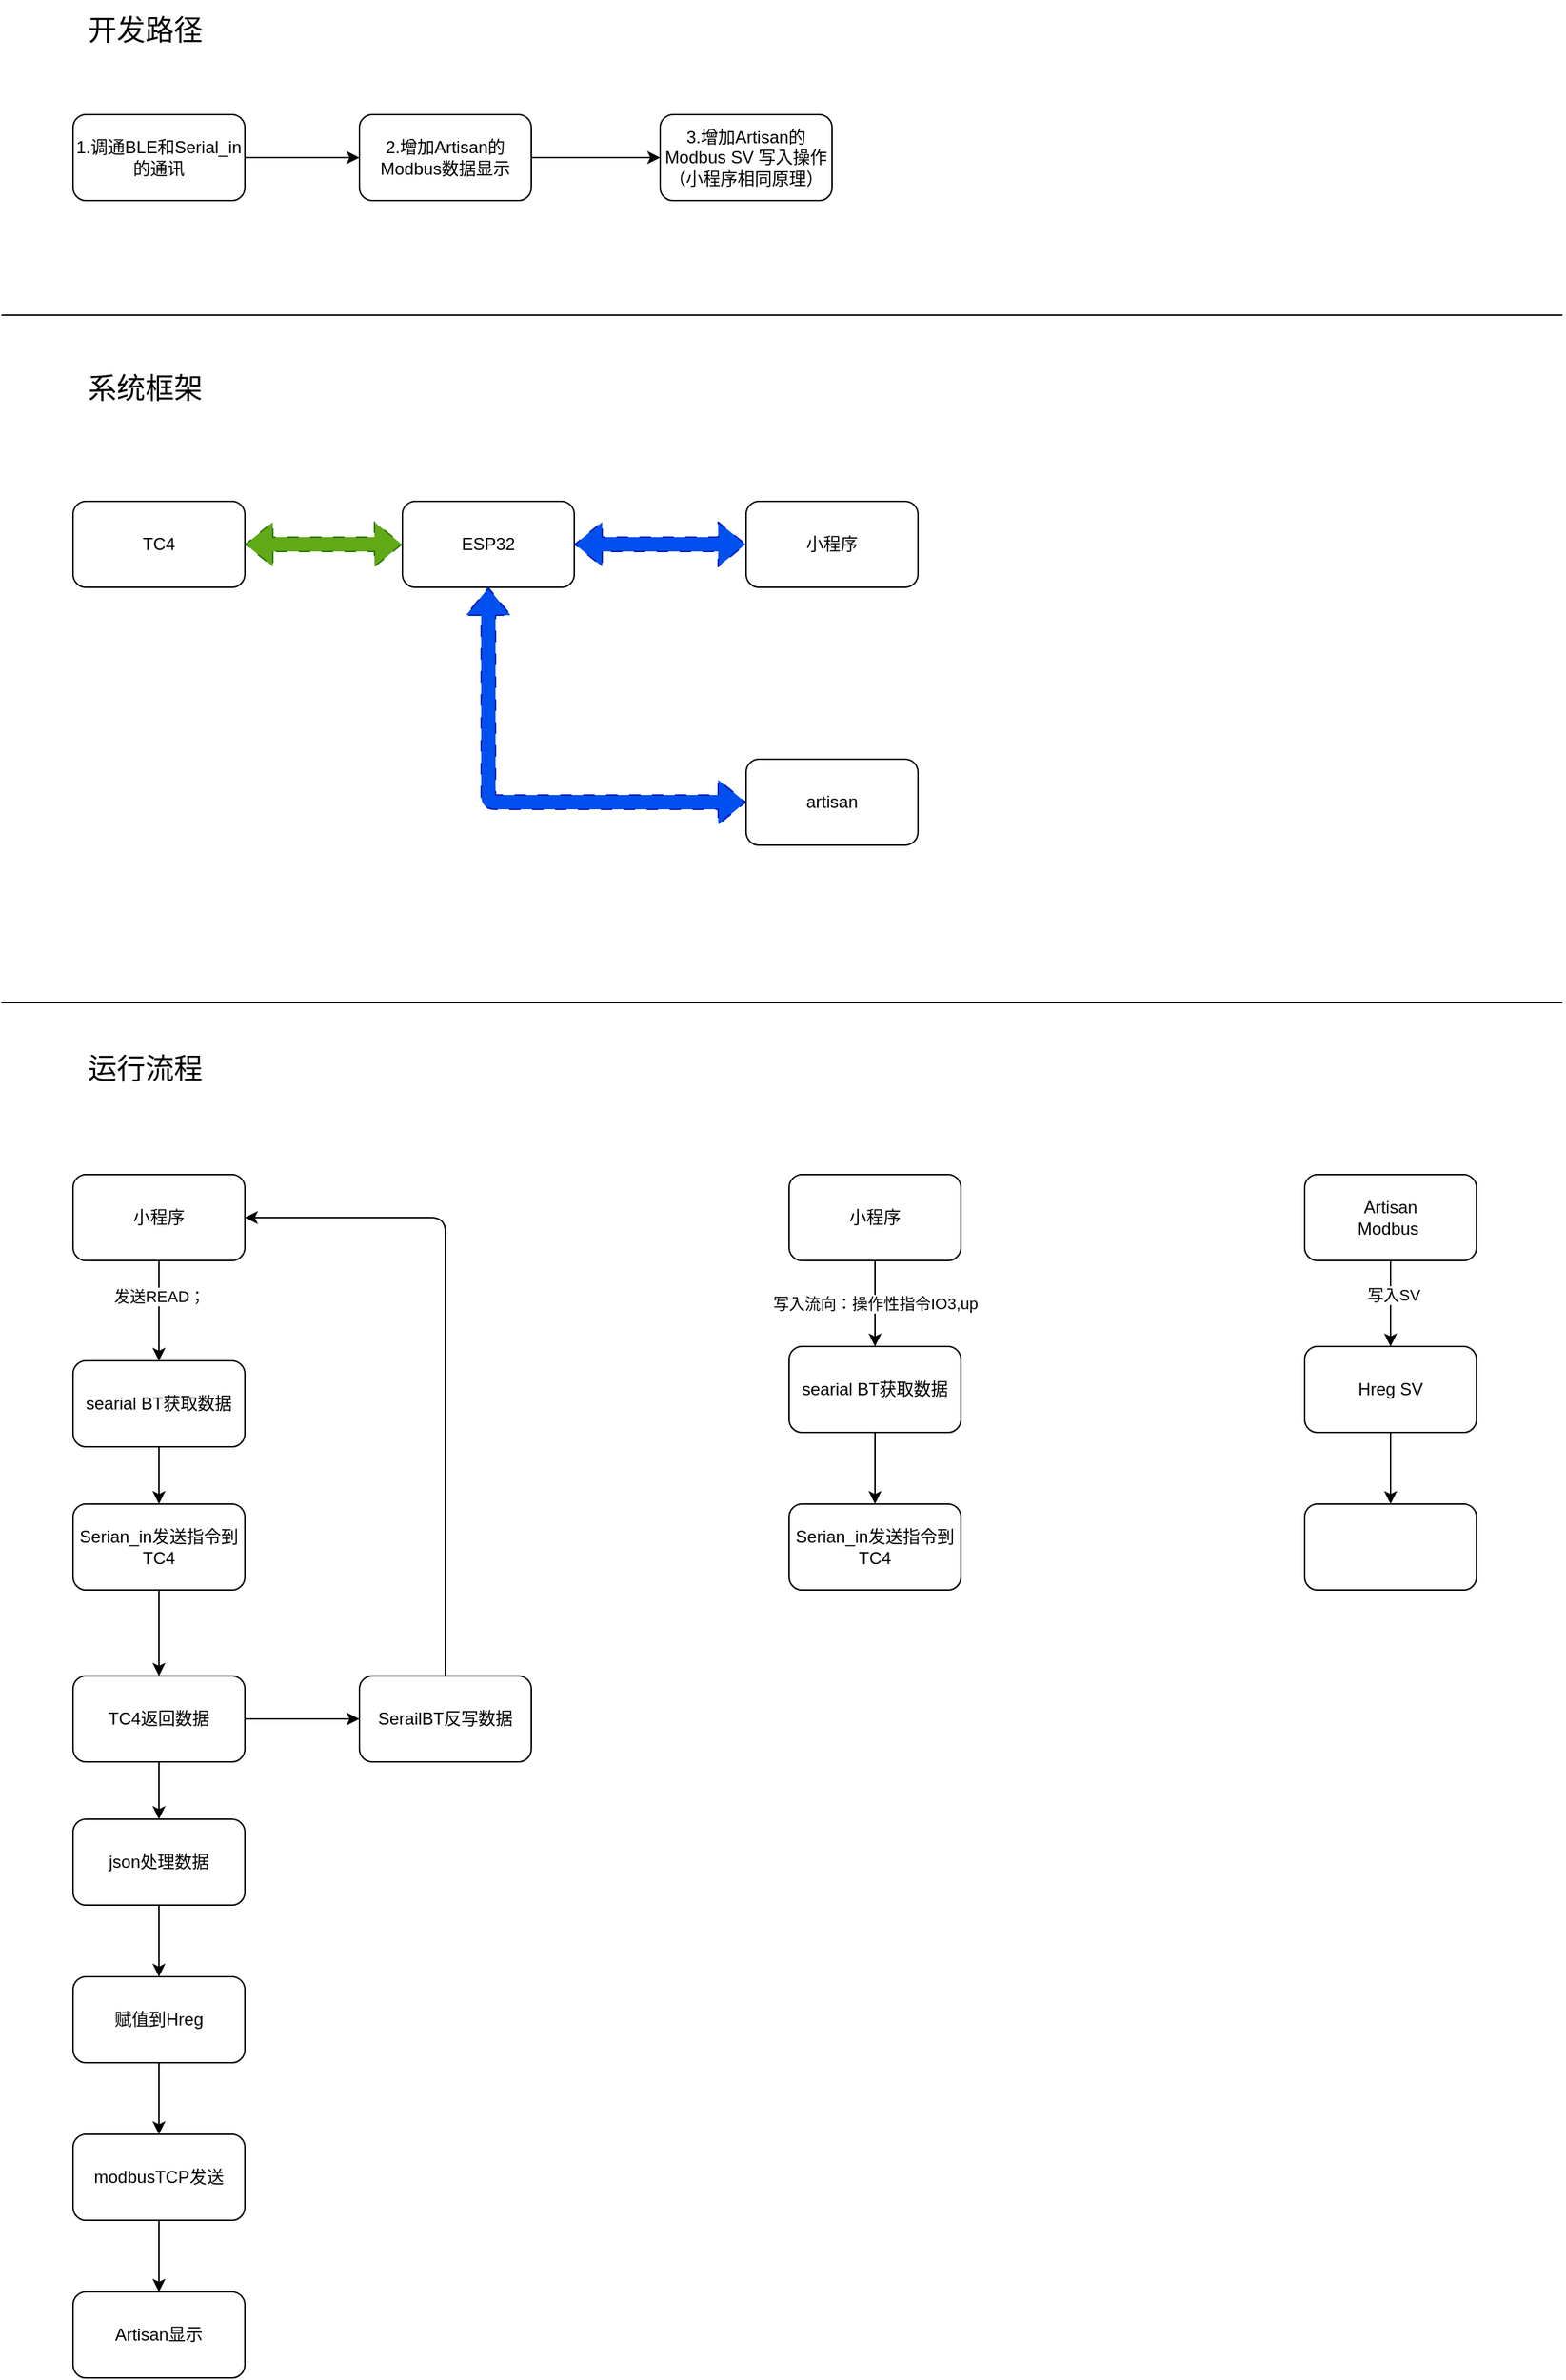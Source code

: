 <mxfile>
    <diagram id="djuoKwj-kMu_pSdnhJvP" name="第 1 页">
        <mxGraphModel dx="1290" dy="2246" grid="1" gridSize="10" guides="1" tooltips="1" connect="1" arrows="1" fold="1" page="1" pageScale="1" pageWidth="827" pageHeight="1169" math="0" shadow="0">
            <root>
                <mxCell id="0"/>
                <mxCell id="1" parent="0"/>
                <mxCell id="2" value="TC4" style="rounded=1;whiteSpace=wrap;html=1;" parent="1" vertex="1">
                    <mxGeometry x="160" y="170" width="120" height="60" as="geometry"/>
                </mxCell>
                <mxCell id="3" value="ESP32" style="whiteSpace=wrap;html=1;rounded=1;" parent="1" vertex="1">
                    <mxGeometry x="390" y="170" width="120" height="60" as="geometry"/>
                </mxCell>
                <mxCell id="4" value="小程序" style="rounded=1;whiteSpace=wrap;html=1;" parent="1" vertex="1">
                    <mxGeometry x="630" y="170" width="120" height="60" as="geometry"/>
                </mxCell>
                <mxCell id="6" value="" style="shape=flexArrow;endArrow=classic;startArrow=classic;html=1;dashed=1;dashPattern=8 8;exitX=1;exitY=0.5;exitDx=0;exitDy=0;fillColor=#60a917;strokeColor=#2D7600;" parent="1" source="2" edge="1">
                    <mxGeometry width="100" height="100" relative="1" as="geometry">
                        <mxPoint x="290" y="300" as="sourcePoint"/>
                        <mxPoint x="390" y="200" as="targetPoint"/>
                    </mxGeometry>
                </mxCell>
                <mxCell id="7" value="" style="shape=flexArrow;endArrow=classic;startArrow=classic;html=1;dashed=1;dashPattern=8 8;exitX=1;exitY=0.5;exitDx=0;exitDy=0;fillColor=#0050ef;strokeColor=#001DBC;" parent="1" source="3" edge="1">
                    <mxGeometry width="100" height="100" relative="1" as="geometry">
                        <mxPoint x="530" y="300" as="sourcePoint"/>
                        <mxPoint x="630" y="200" as="targetPoint"/>
                    </mxGeometry>
                </mxCell>
                <mxCell id="8" value="artisan" style="rounded=1;whiteSpace=wrap;html=1;" parent="1" vertex="1">
                    <mxGeometry x="630" y="350" width="120" height="60" as="geometry"/>
                </mxCell>
                <mxCell id="9" value="" style="shape=flexArrow;endArrow=classic;startArrow=classic;html=1;dashed=1;dashPattern=8 8;exitX=0;exitY=0.5;exitDx=0;exitDy=0;entryX=0.5;entryY=1;entryDx=0;entryDy=0;fillColor=#0050ef;strokeColor=#001DBC;" parent="1" source="8" target="3" edge="1">
                    <mxGeometry width="100" height="100" relative="1" as="geometry">
                        <mxPoint x="300" y="470" as="sourcePoint"/>
                        <mxPoint x="400" y="370" as="targetPoint"/>
                        <Array as="points">
                            <mxPoint x="450" y="380"/>
                        </Array>
                    </mxGeometry>
                </mxCell>
                <mxCell id="10" value="小程序" style="rounded=1;whiteSpace=wrap;html=1;" parent="1" vertex="1">
                    <mxGeometry x="160" y="640" width="120" height="60" as="geometry"/>
                </mxCell>
                <mxCell id="11" value="searial BT获取数据" style="whiteSpace=wrap;html=1;rounded=1;" parent="1" vertex="1">
                    <mxGeometry x="160" y="770" width="120" height="60" as="geometry"/>
                </mxCell>
                <mxCell id="12" value="" style="endArrow=classic;html=1;exitX=0.5;exitY=1;exitDx=0;exitDy=0;entryX=0.5;entryY=0;entryDx=0;entryDy=0;" parent="1" source="10" target="11" edge="1">
                    <mxGeometry width="50" height="50" relative="1" as="geometry">
                        <mxPoint x="280" y="800" as="sourcePoint"/>
                        <mxPoint x="330" y="750" as="targetPoint"/>
                    </mxGeometry>
                </mxCell>
                <mxCell id="13" value="发送READ；" style="edgeLabel;html=1;align=center;verticalAlign=middle;resizable=0;points=[];" parent="12" vertex="1" connectable="0">
                    <mxGeometry x="-0.3" relative="1" as="geometry">
                        <mxPoint as="offset"/>
                    </mxGeometry>
                </mxCell>
                <mxCell id="17" value="" style="edgeStyle=none;html=1;" edge="1" parent="1" source="14" target="16">
                    <mxGeometry relative="1" as="geometry"/>
                </mxCell>
                <mxCell id="25" value="" style="edgeStyle=none;html=1;" edge="1" parent="1" source="14" target="24">
                    <mxGeometry relative="1" as="geometry"/>
                </mxCell>
                <mxCell id="14" value="TC4返回数据" style="whiteSpace=wrap;html=1;rounded=1;" parent="1" vertex="1">
                    <mxGeometry x="160" y="990" width="120" height="60" as="geometry"/>
                </mxCell>
                <mxCell id="15" value="" style="endArrow=classic;html=1;exitX=0.5;exitY=1;exitDx=0;exitDy=0;entryX=0.5;entryY=0;entryDx=0;entryDy=0;" parent="1" source="11" target="26" edge="1">
                    <mxGeometry width="50" height="50" relative="1" as="geometry">
                        <mxPoint x="280" y="800" as="sourcePoint"/>
                        <mxPoint x="330" y="750" as="targetPoint"/>
                    </mxGeometry>
                </mxCell>
                <mxCell id="19" value="" style="edgeStyle=none;html=1;" edge="1" parent="1" source="16" target="18">
                    <mxGeometry relative="1" as="geometry"/>
                </mxCell>
                <mxCell id="16" value="json处理数据" style="whiteSpace=wrap;html=1;rounded=1;" vertex="1" parent="1">
                    <mxGeometry x="160" y="1090" width="120" height="60" as="geometry"/>
                </mxCell>
                <mxCell id="21" value="" style="edgeStyle=none;html=1;" edge="1" parent="1" source="18" target="20">
                    <mxGeometry relative="1" as="geometry"/>
                </mxCell>
                <mxCell id="18" value="赋值到Hreg" style="whiteSpace=wrap;html=1;rounded=1;" vertex="1" parent="1">
                    <mxGeometry x="160" y="1200" width="120" height="60" as="geometry"/>
                </mxCell>
                <mxCell id="23" value="" style="edgeStyle=none;html=1;" edge="1" parent="1" source="20" target="22">
                    <mxGeometry relative="1" as="geometry"/>
                </mxCell>
                <mxCell id="20" value="modbusTCP发送" style="whiteSpace=wrap;html=1;rounded=1;" vertex="1" parent="1">
                    <mxGeometry x="160" y="1310" width="120" height="60" as="geometry"/>
                </mxCell>
                <mxCell id="22" value="Artisan显示" style="whiteSpace=wrap;html=1;rounded=1;" vertex="1" parent="1">
                    <mxGeometry x="160" y="1420" width="120" height="60" as="geometry"/>
                </mxCell>
                <mxCell id="24" value="SerailBT反写数据" style="whiteSpace=wrap;html=1;rounded=1;" vertex="1" parent="1">
                    <mxGeometry x="360" y="990" width="120" height="60" as="geometry"/>
                </mxCell>
                <mxCell id="26" value="Serian_in发送指令到TC4" style="rounded=1;whiteSpace=wrap;html=1;" vertex="1" parent="1">
                    <mxGeometry x="160" y="870" width="120" height="60" as="geometry"/>
                </mxCell>
                <mxCell id="27" value="" style="endArrow=classic;html=1;entryX=0.5;entryY=0;entryDx=0;entryDy=0;exitX=0.5;exitY=1;exitDx=0;exitDy=0;" edge="1" parent="1" source="26" target="14">
                    <mxGeometry width="50" height="50" relative="1" as="geometry">
                        <mxPoint x="390" y="1040" as="sourcePoint"/>
                        <mxPoint x="440" y="990" as="targetPoint"/>
                    </mxGeometry>
                </mxCell>
                <mxCell id="28" value="" style="endArrow=classic;html=1;exitX=0.5;exitY=0;exitDx=0;exitDy=0;entryX=1;entryY=0.5;entryDx=0;entryDy=0;" edge="1" parent="1" source="24" target="10">
                    <mxGeometry width="50" height="50" relative="1" as="geometry">
                        <mxPoint x="390" y="1110" as="sourcePoint"/>
                        <mxPoint x="440" y="1060" as="targetPoint"/>
                        <Array as="points">
                            <mxPoint x="420" y="670"/>
                        </Array>
                    </mxGeometry>
                </mxCell>
                <mxCell id="29" value="小程序" style="rounded=1;whiteSpace=wrap;html=1;" vertex="1" parent="1">
                    <mxGeometry x="660" y="640" width="120" height="60" as="geometry"/>
                </mxCell>
                <mxCell id="43" value="写入流向：操作性指令IO3,up" style="edgeStyle=none;html=1;exitX=0.5;exitY=1;exitDx=0;exitDy=0;entryX=0.5;entryY=0;entryDx=0;entryDy=0;" edge="1" parent="1" source="29" target="33">
                    <mxGeometry relative="1" as="geometry">
                        <mxPoint x="840" y="730" as="targetPoint"/>
                    </mxGeometry>
                </mxCell>
                <mxCell id="33" value="searial BT获取数据" style="whiteSpace=wrap;html=1;rounded=1;" vertex="1" parent="1">
                    <mxGeometry x="660" y="760" width="120" height="60" as="geometry"/>
                </mxCell>
                <mxCell id="34" value="Serian_in发送指令到TC4" style="rounded=1;whiteSpace=wrap;html=1;" vertex="1" parent="1">
                    <mxGeometry x="660" y="870" width="120" height="60" as="geometry"/>
                </mxCell>
                <mxCell id="35" value="" style="endArrow=classic;html=1;exitX=0.5;exitY=1;exitDx=0;exitDy=0;" edge="1" parent="1" source="33" target="34">
                    <mxGeometry width="50" height="50" relative="1" as="geometry">
                        <mxPoint x="530" y="1140" as="sourcePoint"/>
                        <mxPoint x="580" y="1090" as="targetPoint"/>
                    </mxGeometry>
                </mxCell>
                <mxCell id="40" value="" style="edgeStyle=none;html=1;" edge="1" parent="1" source="38" target="39">
                    <mxGeometry relative="1" as="geometry"/>
                </mxCell>
                <mxCell id="44" value="写入SV" style="edgeLabel;html=1;align=center;verticalAlign=middle;resizable=0;points=[];" vertex="1" connectable="0" parent="40">
                    <mxGeometry x="-0.2" y="2" relative="1" as="geometry">
                        <mxPoint as="offset"/>
                    </mxGeometry>
                </mxCell>
                <mxCell id="38" value="Artisan&lt;br&gt;Modbus&amp;nbsp;" style="whiteSpace=wrap;html=1;rounded=1;" vertex="1" parent="1">
                    <mxGeometry x="1020" y="640" width="120" height="60" as="geometry"/>
                </mxCell>
                <mxCell id="42" value="" style="edgeStyle=none;html=1;" edge="1" parent="1" source="39" target="41">
                    <mxGeometry relative="1" as="geometry"/>
                </mxCell>
                <mxCell id="39" value="Hreg SV" style="whiteSpace=wrap;html=1;rounded=1;" vertex="1" parent="1">
                    <mxGeometry x="1020" y="760" width="120" height="60" as="geometry"/>
                </mxCell>
                <mxCell id="41" value="" style="whiteSpace=wrap;html=1;rounded=1;" vertex="1" parent="1">
                    <mxGeometry x="1020" y="870" width="120" height="60" as="geometry"/>
                </mxCell>
                <mxCell id="47" value="" style="edgeStyle=none;html=1;" edge="1" parent="1" source="45" target="46">
                    <mxGeometry relative="1" as="geometry"/>
                </mxCell>
                <mxCell id="45" value="1.调通BLE和Serial_in的通讯" style="rounded=1;whiteSpace=wrap;html=1;" vertex="1" parent="1">
                    <mxGeometry x="160" y="-100" width="120" height="60" as="geometry"/>
                </mxCell>
                <mxCell id="46" value="2.增加Artisan的Modbus数据显示" style="whiteSpace=wrap;html=1;rounded=1;" vertex="1" parent="1">
                    <mxGeometry x="360" y="-100" width="120" height="60" as="geometry"/>
                </mxCell>
                <mxCell id="49" value="" style="endArrow=none;html=1;" edge="1" parent="1">
                    <mxGeometry width="50" height="50" relative="1" as="geometry">
                        <mxPoint x="110" y="40" as="sourcePoint"/>
                        <mxPoint x="1200" y="40" as="targetPoint"/>
                    </mxGeometry>
                </mxCell>
                <mxCell id="50" value="3.增加Artisan的Modbus SV 写入操作（小程序相同原理）" style="whiteSpace=wrap;html=1;rounded=1;" vertex="1" parent="1">
                    <mxGeometry x="570" y="-100" width="120" height="60" as="geometry"/>
                </mxCell>
                <mxCell id="51" value="" style="endArrow=classic;html=1;exitX=1;exitY=0.5;exitDx=0;exitDy=0;entryX=0;entryY=0.5;entryDx=0;entryDy=0;" edge="1" parent="1" source="46" target="50">
                    <mxGeometry width="50" height="50" relative="1" as="geometry">
                        <mxPoint x="680" y="140" as="sourcePoint"/>
                        <mxPoint x="730" y="90" as="targetPoint"/>
                    </mxGeometry>
                </mxCell>
                <mxCell id="52" value="" style="endArrow=none;html=1;" edge="1" parent="1">
                    <mxGeometry width="50" height="50" relative="1" as="geometry">
                        <mxPoint x="110" y="520" as="sourcePoint"/>
                        <mxPoint x="1200" y="520" as="targetPoint"/>
                    </mxGeometry>
                </mxCell>
                <mxCell id="53" value="&lt;font style=&quot;font-size: 20px;&quot;&gt;开发路径&lt;/font&gt;" style="text;html=1;align=center;verticalAlign=middle;resizable=0;points=[];autosize=1;strokeColor=none;fillColor=none;" vertex="1" parent="1">
                    <mxGeometry x="160" y="-180" width="100" height="40" as="geometry"/>
                </mxCell>
                <mxCell id="54" value="&lt;font style=&quot;font-size: 20px;&quot;&gt;系统框架&lt;/font&gt;" style="text;html=1;align=center;verticalAlign=middle;resizable=0;points=[];autosize=1;strokeColor=none;fillColor=none;" vertex="1" parent="1">
                    <mxGeometry x="160" y="70" width="100" height="40" as="geometry"/>
                </mxCell>
                <mxCell id="55" value="&lt;span style=&quot;font-size: 20px;&quot;&gt;运行流程&lt;/span&gt;" style="text;html=1;align=center;verticalAlign=middle;resizable=0;points=[];autosize=1;strokeColor=none;fillColor=none;" vertex="1" parent="1">
                    <mxGeometry x="160" y="545" width="100" height="40" as="geometry"/>
                </mxCell>
            </root>
        </mxGraphModel>
    </diagram>
</mxfile>